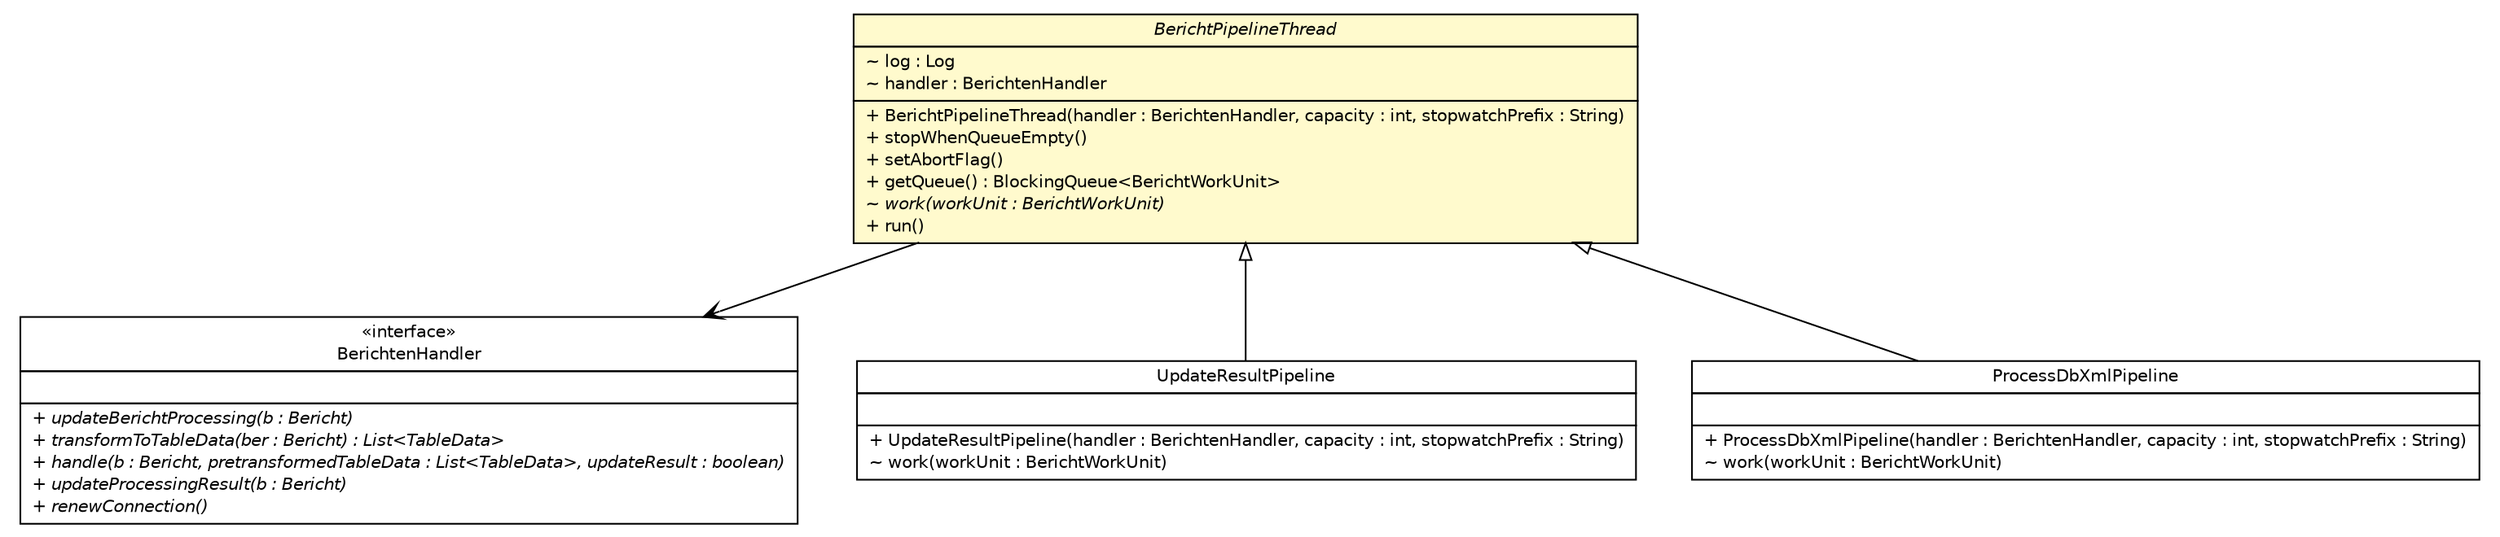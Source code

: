 #!/usr/local/bin/dot
#
# Class diagram 
# Generated by UMLGraph version R5_6-24-gf6e263 (http://www.umlgraph.org/)
#

digraph G {
	edge [fontname="Helvetica",fontsize=10,labelfontname="Helvetica",labelfontsize=10];
	node [fontname="Helvetica",fontsize=10,shape=plaintext];
	nodesep=0.25;
	ranksep=0.5;
	// nl.b3p.brmo.loader.BerichtenHandler
	c849 [label=<<table title="nl.b3p.brmo.loader.BerichtenHandler" border="0" cellborder="1" cellspacing="0" cellpadding="2" port="p" href="../BerichtenHandler.html">
		<tr><td><table border="0" cellspacing="0" cellpadding="1">
<tr><td align="center" balign="center"> &#171;interface&#187; </td></tr>
<tr><td align="center" balign="center"> BerichtenHandler </td></tr>
		</table></td></tr>
		<tr><td><table border="0" cellspacing="0" cellpadding="1">
<tr><td align="left" balign="left">  </td></tr>
		</table></td></tr>
		<tr><td><table border="0" cellspacing="0" cellpadding="1">
<tr><td align="left" balign="left"><font face="Helvetica-Oblique" point-size="10.0"> + updateBerichtProcessing(b : Bericht) </font></td></tr>
<tr><td align="left" balign="left"><font face="Helvetica-Oblique" point-size="10.0"> + transformToTableData(ber : Bericht) : List&lt;TableData&gt; </font></td></tr>
<tr><td align="left" balign="left"><font face="Helvetica-Oblique" point-size="10.0"> + handle(b : Bericht, pretransformedTableData : List&lt;TableData&gt;, updateResult : boolean) </font></td></tr>
<tr><td align="left" balign="left"><font face="Helvetica-Oblique" point-size="10.0"> + updateProcessingResult(b : Bericht) </font></td></tr>
<tr><td align="left" balign="left"><font face="Helvetica-Oblique" point-size="10.0"> + renewConnection() </font></td></tr>
		</table></td></tr>
		</table>>, URL="../BerichtenHandler.html", fontname="Helvetica", fontcolor="black", fontsize=10.0];
	// nl.b3p.brmo.loader.pipeline.UpdateResultPipeline
	c856 [label=<<table title="nl.b3p.brmo.loader.pipeline.UpdateResultPipeline" border="0" cellborder="1" cellspacing="0" cellpadding="2" port="p" href="./UpdateResultPipeline.html">
		<tr><td><table border="0" cellspacing="0" cellpadding="1">
<tr><td align="center" balign="center"> UpdateResultPipeline </td></tr>
		</table></td></tr>
		<tr><td><table border="0" cellspacing="0" cellpadding="1">
<tr><td align="left" balign="left">  </td></tr>
		</table></td></tr>
		<tr><td><table border="0" cellspacing="0" cellpadding="1">
<tr><td align="left" balign="left"> + UpdateResultPipeline(handler : BerichtenHandler, capacity : int, stopwatchPrefix : String) </td></tr>
<tr><td align="left" balign="left"> ~ work(workUnit : BerichtWorkUnit) </td></tr>
		</table></td></tr>
		</table>>, URL="./UpdateResultPipeline.html", fontname="Helvetica", fontcolor="black", fontsize=10.0];
	// nl.b3p.brmo.loader.pipeline.ProcessDbXmlPipeline
	c858 [label=<<table title="nl.b3p.brmo.loader.pipeline.ProcessDbXmlPipeline" border="0" cellborder="1" cellspacing="0" cellpadding="2" port="p" href="./ProcessDbXmlPipeline.html">
		<tr><td><table border="0" cellspacing="0" cellpadding="1">
<tr><td align="center" balign="center"> ProcessDbXmlPipeline </td></tr>
		</table></td></tr>
		<tr><td><table border="0" cellspacing="0" cellpadding="1">
<tr><td align="left" balign="left">  </td></tr>
		</table></td></tr>
		<tr><td><table border="0" cellspacing="0" cellpadding="1">
<tr><td align="left" balign="left"> + ProcessDbXmlPipeline(handler : BerichtenHandler, capacity : int, stopwatchPrefix : String) </td></tr>
<tr><td align="left" balign="left"> ~ work(workUnit : BerichtWorkUnit) </td></tr>
		</table></td></tr>
		</table>>, URL="./ProcessDbXmlPipeline.html", fontname="Helvetica", fontcolor="black", fontsize=10.0];
	// nl.b3p.brmo.loader.pipeline.BerichtPipelineThread
	c860 [label=<<table title="nl.b3p.brmo.loader.pipeline.BerichtPipelineThread" border="0" cellborder="1" cellspacing="0" cellpadding="2" port="p" bgcolor="lemonChiffon" href="./BerichtPipelineThread.html">
		<tr><td><table border="0" cellspacing="0" cellpadding="1">
<tr><td align="center" balign="center"><font face="Helvetica-Oblique"> BerichtPipelineThread </font></td></tr>
		</table></td></tr>
		<tr><td><table border="0" cellspacing="0" cellpadding="1">
<tr><td align="left" balign="left"> ~ log : Log </td></tr>
<tr><td align="left" balign="left"> ~ handler : BerichtenHandler </td></tr>
		</table></td></tr>
		<tr><td><table border="0" cellspacing="0" cellpadding="1">
<tr><td align="left" balign="left"> + BerichtPipelineThread(handler : BerichtenHandler, capacity : int, stopwatchPrefix : String) </td></tr>
<tr><td align="left" balign="left"> + stopWhenQueueEmpty() </td></tr>
<tr><td align="left" balign="left"> + setAbortFlag() </td></tr>
<tr><td align="left" balign="left"> + getQueue() : BlockingQueue&lt;BerichtWorkUnit&gt; </td></tr>
<tr><td align="left" balign="left"><font face="Helvetica-Oblique" point-size="10.0"> ~ work(workUnit : BerichtWorkUnit) </font></td></tr>
<tr><td align="left" balign="left"> + run() </td></tr>
		</table></td></tr>
		</table>>, URL="./BerichtPipelineThread.html", fontname="Helvetica", fontcolor="black", fontsize=10.0];
	//nl.b3p.brmo.loader.pipeline.UpdateResultPipeline extends nl.b3p.brmo.loader.pipeline.BerichtPipelineThread
	c860:p -> c856:p [dir=back,arrowtail=empty];
	//nl.b3p.brmo.loader.pipeline.ProcessDbXmlPipeline extends nl.b3p.brmo.loader.pipeline.BerichtPipelineThread
	c860:p -> c858:p [dir=back,arrowtail=empty];
	// nl.b3p.brmo.loader.pipeline.BerichtPipelineThread NAVASSOC nl.b3p.brmo.loader.BerichtenHandler
	c860:p -> c849:p [taillabel="", label="", headlabel="", fontname="Helvetica", fontcolor="black", fontsize=10.0, color="black", arrowhead=open];
}

